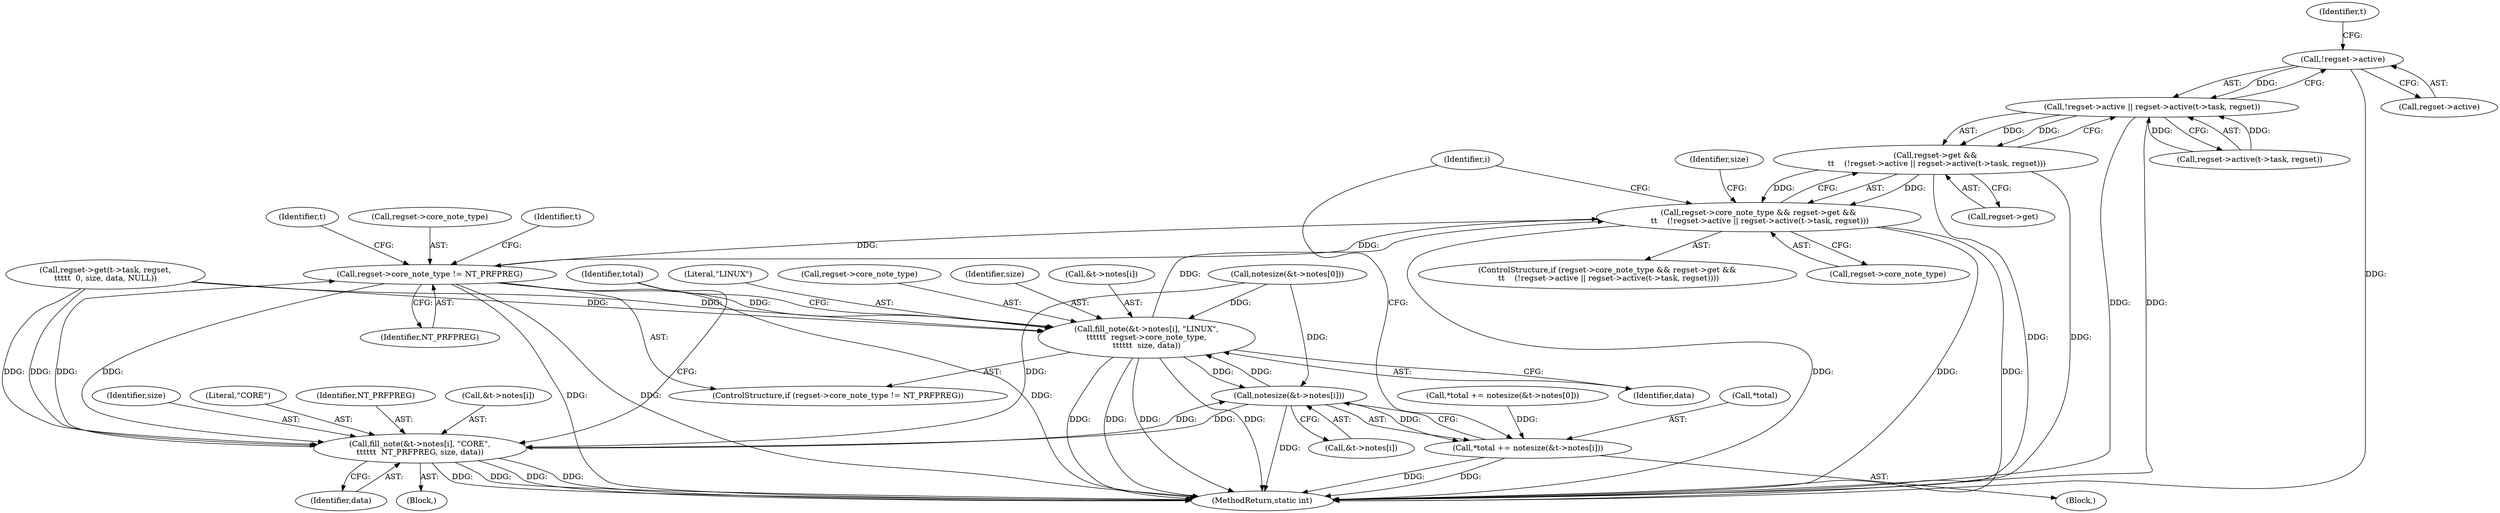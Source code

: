 digraph "0_linux_c8e252586f8d5de906385d8cf6385fee289a825e@pointer" {
"1000217" [label="(Call,!regset->active)"];
"1000216" [label="(Call,!regset->active || regset->active(t->task, regset))"];
"1000212" [label="(Call,regset->get &&\n \t\t    (!regset->active || regset->active(t->task, regset)))"];
"1000208" [label="(Call,regset->core_note_type && regset->get &&\n \t\t    (!regset->active || regset->active(t->task, regset)))"];
"1000269" [label="(Call,regset->core_note_type != NT_PRFPREG)"];
"1000274" [label="(Call,fill_note(&t->notes[i], \"LINUX\",\n\t\t\t\t\t\t  regset->core_note_type,\n\t\t\t\t\t\t  size, data))"];
"1000310" [label="(Call,notesize(&t->notes[i]))"];
"1000296" [label="(Call,fill_note(&t->notes[i], \"CORE\",\n\t\t\t\t\t\t  NT_PRFPREG, size, data))"];
"1000307" [label="(Call,*total += notesize(&t->notes[i]))"];
"1000288" [label="(Block,)"];
"1000213" [label="(Call,regset->get)"];
"1000281" [label="(Literal,\"LINUX\")"];
"1000278" [label="(Identifier,t)"];
"1000286" [label="(Identifier,data)"];
"1000311" [label="(Call,&t->notes[i])"];
"1000191" [label="(Identifier,i)"];
"1000161" [label="(Call,*total += notesize(&t->notes[0]))"];
"1000319" [label="(MethodReturn,static int)"];
"1000164" [label="(Call,notesize(&t->notes[0]))"];
"1000270" [label="(Call,regset->core_note_type)"];
"1000221" [label="(Call,regset->active(t->task, regset))"];
"1000306" [label="(Identifier,data)"];
"1000269" [label="(Call,regset->core_note_type != NT_PRFPREG)"];
"1000305" [label="(Identifier,size)"];
"1000307" [label="(Call,*total += notesize(&t->notes[i]))"];
"1000282" [label="(Call,regset->core_note_type)"];
"1000217" [label="(Call,!regset->active)"];
"1000296" [label="(Call,fill_note(&t->notes[i], \"CORE\",\n\t\t\t\t\t\t  NT_PRFPREG, size, data))"];
"1000308" [label="(Call,*total)"];
"1000207" [label="(ControlStructure,if (regset->core_note_type && regset->get &&\n \t\t    (!regset->active || regset->active(t->task, regset))))"];
"1000209" [label="(Call,regset->core_note_type)"];
"1000285" [label="(Identifier,size)"];
"1000218" [label="(Call,regset->active)"];
"1000273" [label="(Identifier,NT_PRFPREG)"];
"1000292" [label="(Identifier,t)"];
"1000304" [label="(Identifier,NT_PRFPREG)"];
"1000212" [label="(Call,regset->get &&\n \t\t    (!regset->active || regset->active(t->task, regset)))"];
"1000297" [label="(Call,&t->notes[i])"];
"1000208" [label="(Call,regset->core_note_type && regset->get &&\n \t\t    (!regset->active || regset->active(t->task, regset)))"];
"1000268" [label="(ControlStructure,if (regset->core_note_type != NT_PRFPREG))"];
"1000275" [label="(Call,&t->notes[i])"];
"1000267" [label="(Block,)"];
"1000274" [label="(Call,fill_note(&t->notes[i], \"LINUX\",\n\t\t\t\t\t\t  regset->core_note_type,\n\t\t\t\t\t\t  size, data))"];
"1000216" [label="(Call,!regset->active || regset->active(t->task, regset))"];
"1000309" [label="(Identifier,total)"];
"1000252" [label="(Call,regset->get(t->task, regset,\n\t\t\t\t\t  0, size, data, NULL))"];
"1000310" [label="(Call,notesize(&t->notes[i]))"];
"1000230" [label="(Identifier,size)"];
"1000223" [label="(Identifier,t)"];
"1000303" [label="(Literal,\"CORE\")"];
"1000217" -> "1000216"  [label="AST: "];
"1000217" -> "1000218"  [label="CFG: "];
"1000218" -> "1000217"  [label="AST: "];
"1000223" -> "1000217"  [label="CFG: "];
"1000216" -> "1000217"  [label="CFG: "];
"1000217" -> "1000319"  [label="DDG: "];
"1000217" -> "1000216"  [label="DDG: "];
"1000216" -> "1000212"  [label="AST: "];
"1000216" -> "1000221"  [label="CFG: "];
"1000221" -> "1000216"  [label="AST: "];
"1000212" -> "1000216"  [label="CFG: "];
"1000216" -> "1000319"  [label="DDG: "];
"1000216" -> "1000319"  [label="DDG: "];
"1000216" -> "1000212"  [label="DDG: "];
"1000216" -> "1000212"  [label="DDG: "];
"1000221" -> "1000216"  [label="DDG: "];
"1000221" -> "1000216"  [label="DDG: "];
"1000212" -> "1000208"  [label="AST: "];
"1000212" -> "1000213"  [label="CFG: "];
"1000213" -> "1000212"  [label="AST: "];
"1000208" -> "1000212"  [label="CFG: "];
"1000212" -> "1000319"  [label="DDG: "];
"1000212" -> "1000319"  [label="DDG: "];
"1000212" -> "1000208"  [label="DDG: "];
"1000212" -> "1000208"  [label="DDG: "];
"1000208" -> "1000207"  [label="AST: "];
"1000208" -> "1000209"  [label="CFG: "];
"1000209" -> "1000208"  [label="AST: "];
"1000230" -> "1000208"  [label="CFG: "];
"1000191" -> "1000208"  [label="CFG: "];
"1000208" -> "1000319"  [label="DDG: "];
"1000208" -> "1000319"  [label="DDG: "];
"1000208" -> "1000319"  [label="DDG: "];
"1000269" -> "1000208"  [label="DDG: "];
"1000274" -> "1000208"  [label="DDG: "];
"1000208" -> "1000269"  [label="DDG: "];
"1000269" -> "1000268"  [label="AST: "];
"1000269" -> "1000273"  [label="CFG: "];
"1000270" -> "1000269"  [label="AST: "];
"1000273" -> "1000269"  [label="AST: "];
"1000278" -> "1000269"  [label="CFG: "];
"1000292" -> "1000269"  [label="CFG: "];
"1000269" -> "1000319"  [label="DDG: "];
"1000269" -> "1000319"  [label="DDG: "];
"1000269" -> "1000319"  [label="DDG: "];
"1000296" -> "1000269"  [label="DDG: "];
"1000269" -> "1000274"  [label="DDG: "];
"1000269" -> "1000296"  [label="DDG: "];
"1000274" -> "1000268"  [label="AST: "];
"1000274" -> "1000286"  [label="CFG: "];
"1000275" -> "1000274"  [label="AST: "];
"1000281" -> "1000274"  [label="AST: "];
"1000282" -> "1000274"  [label="AST: "];
"1000285" -> "1000274"  [label="AST: "];
"1000286" -> "1000274"  [label="AST: "];
"1000309" -> "1000274"  [label="CFG: "];
"1000274" -> "1000319"  [label="DDG: "];
"1000274" -> "1000319"  [label="DDG: "];
"1000274" -> "1000319"  [label="DDG: "];
"1000274" -> "1000319"  [label="DDG: "];
"1000310" -> "1000274"  [label="DDG: "];
"1000164" -> "1000274"  [label="DDG: "];
"1000252" -> "1000274"  [label="DDG: "];
"1000252" -> "1000274"  [label="DDG: "];
"1000274" -> "1000310"  [label="DDG: "];
"1000310" -> "1000307"  [label="AST: "];
"1000310" -> "1000311"  [label="CFG: "];
"1000311" -> "1000310"  [label="AST: "];
"1000307" -> "1000310"  [label="CFG: "];
"1000310" -> "1000319"  [label="DDG: "];
"1000310" -> "1000296"  [label="DDG: "];
"1000310" -> "1000307"  [label="DDG: "];
"1000296" -> "1000310"  [label="DDG: "];
"1000164" -> "1000310"  [label="DDG: "];
"1000296" -> "1000288"  [label="AST: "];
"1000296" -> "1000306"  [label="CFG: "];
"1000297" -> "1000296"  [label="AST: "];
"1000303" -> "1000296"  [label="AST: "];
"1000304" -> "1000296"  [label="AST: "];
"1000305" -> "1000296"  [label="AST: "];
"1000306" -> "1000296"  [label="AST: "];
"1000309" -> "1000296"  [label="CFG: "];
"1000296" -> "1000319"  [label="DDG: "];
"1000296" -> "1000319"  [label="DDG: "];
"1000296" -> "1000319"  [label="DDG: "];
"1000296" -> "1000319"  [label="DDG: "];
"1000164" -> "1000296"  [label="DDG: "];
"1000252" -> "1000296"  [label="DDG: "];
"1000252" -> "1000296"  [label="DDG: "];
"1000307" -> "1000267"  [label="AST: "];
"1000308" -> "1000307"  [label="AST: "];
"1000191" -> "1000307"  [label="CFG: "];
"1000307" -> "1000319"  [label="DDG: "];
"1000307" -> "1000319"  [label="DDG: "];
"1000161" -> "1000307"  [label="DDG: "];
}
